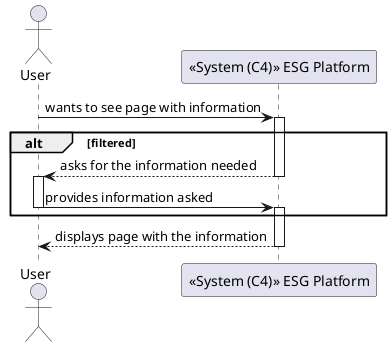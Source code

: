 @startuml
actor       User       as USER
participant "<<System (C4)>> ESG Platform" as ESG


USER -> ESG : wants to see page with information
activate ESG

alt filtered

ESG --> USER : asks for the information needed
deactivate ESG
activate USER

USER -> ESG : provides information asked
deactivate USER
activate ESG
end alt

ESG --> USER : displays page with the information
deactivate ESG 

@enduml